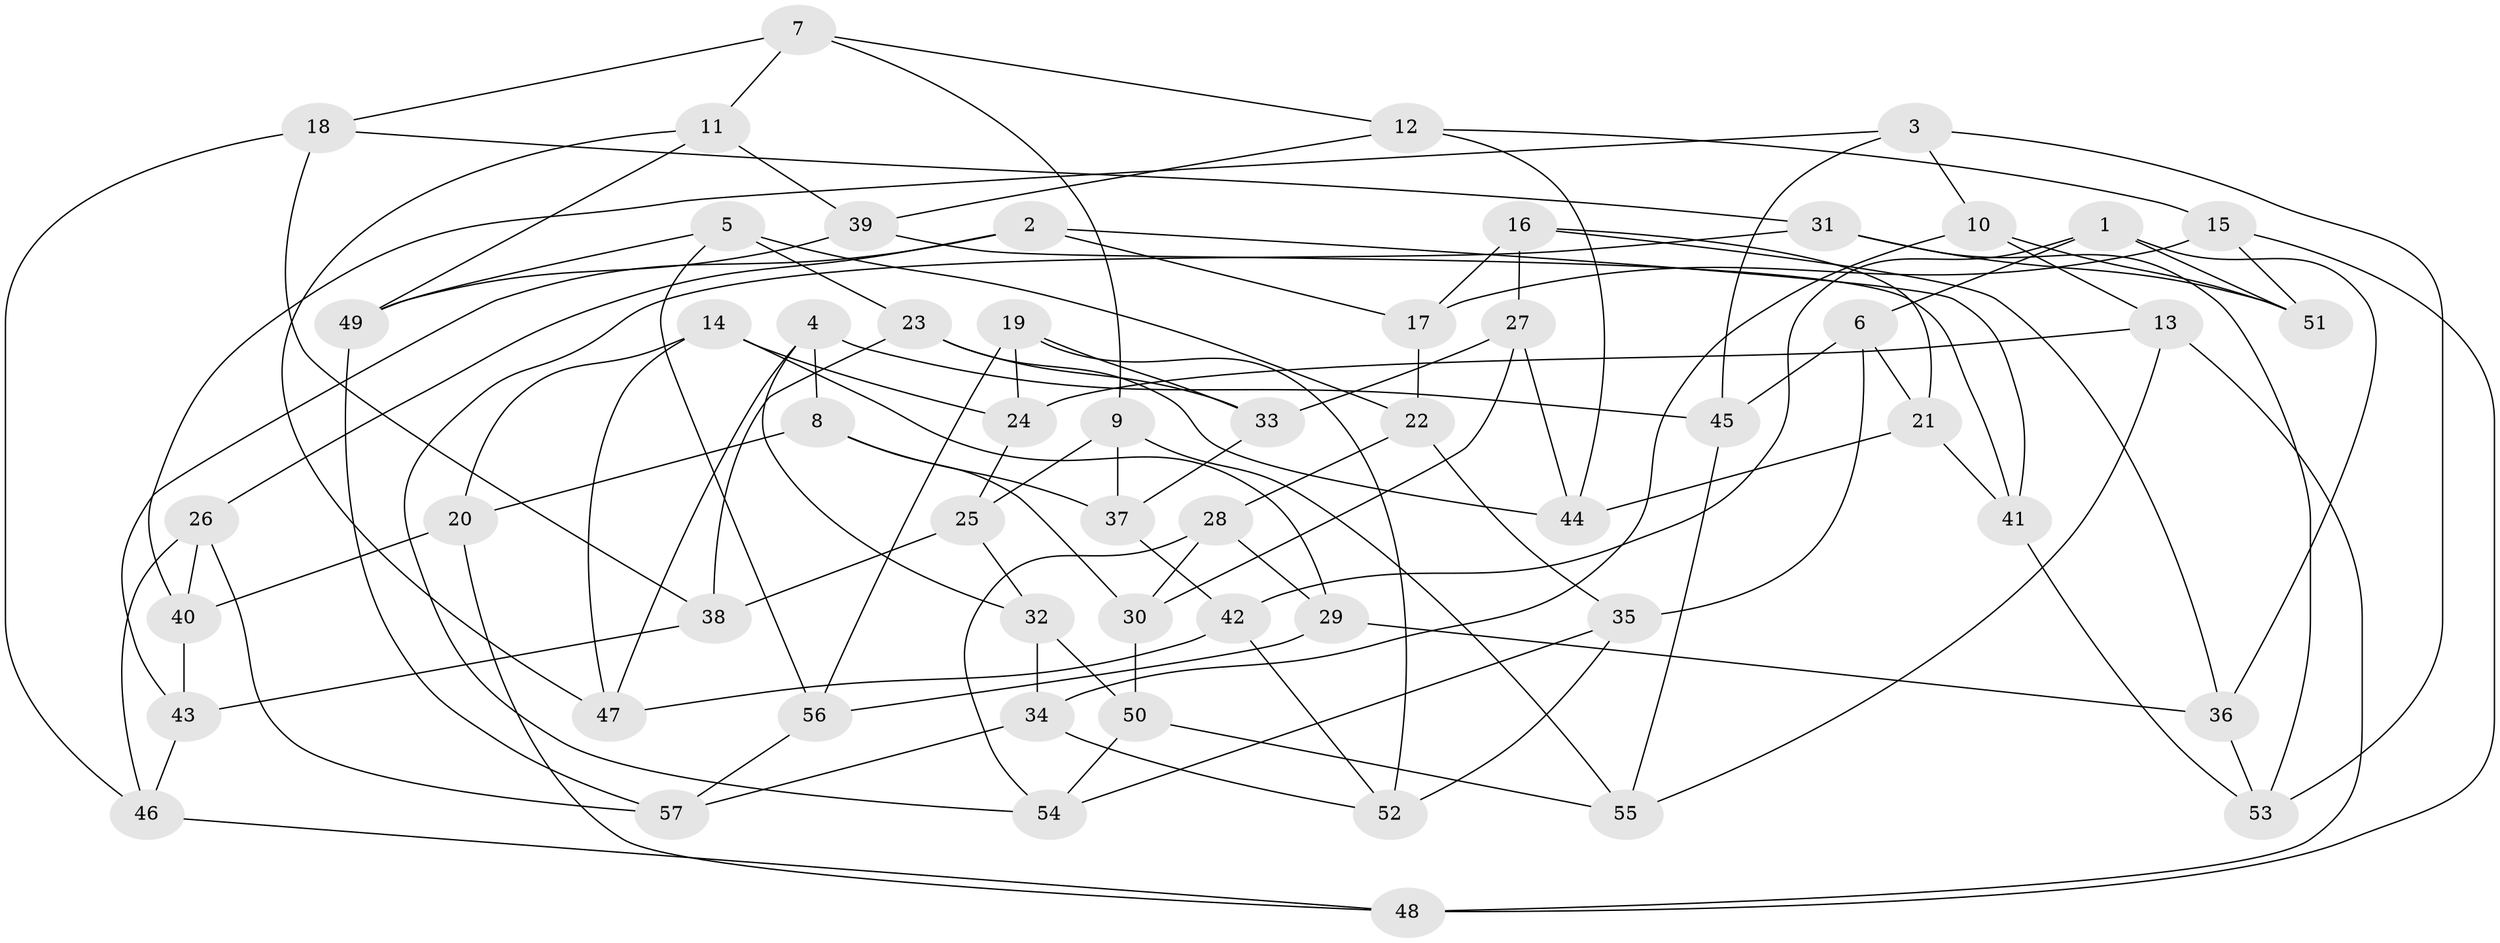 // coarse degree distribution, {11: 0.05555555555555555, 8: 0.16666666666666666, 9: 0.1111111111111111, 6: 0.1111111111111111, 4: 0.16666666666666666, 7: 0.1111111111111111, 5: 0.2222222222222222, 3: 0.05555555555555555}
// Generated by graph-tools (version 1.1) at 2025/54/03/04/25 22:54:02]
// undirected, 57 vertices, 114 edges
graph export_dot {
  node [color=gray90,style=filled];
  1;
  2;
  3;
  4;
  5;
  6;
  7;
  8;
  9;
  10;
  11;
  12;
  13;
  14;
  15;
  16;
  17;
  18;
  19;
  20;
  21;
  22;
  23;
  24;
  25;
  26;
  27;
  28;
  29;
  30;
  31;
  32;
  33;
  34;
  35;
  36;
  37;
  38;
  39;
  40;
  41;
  42;
  43;
  44;
  45;
  46;
  47;
  48;
  49;
  50;
  51;
  52;
  53;
  54;
  55;
  56;
  57;
  1 -- 51;
  1 -- 42;
  1 -- 6;
  1 -- 36;
  2 -- 17;
  2 -- 41;
  2 -- 26;
  2 -- 43;
  3 -- 53;
  3 -- 10;
  3 -- 45;
  3 -- 40;
  4 -- 8;
  4 -- 45;
  4 -- 32;
  4 -- 47;
  5 -- 23;
  5 -- 22;
  5 -- 49;
  5 -- 56;
  6 -- 45;
  6 -- 35;
  6 -- 21;
  7 -- 9;
  7 -- 18;
  7 -- 12;
  7 -- 11;
  8 -- 37;
  8 -- 20;
  8 -- 30;
  9 -- 37;
  9 -- 25;
  9 -- 55;
  10 -- 34;
  10 -- 51;
  10 -- 13;
  11 -- 39;
  11 -- 49;
  11 -- 47;
  12 -- 15;
  12 -- 39;
  12 -- 44;
  13 -- 48;
  13 -- 24;
  13 -- 55;
  14 -- 20;
  14 -- 29;
  14 -- 24;
  14 -- 47;
  15 -- 48;
  15 -- 17;
  15 -- 51;
  16 -- 17;
  16 -- 27;
  16 -- 36;
  16 -- 21;
  17 -- 22;
  18 -- 46;
  18 -- 38;
  18 -- 31;
  19 -- 24;
  19 -- 52;
  19 -- 56;
  19 -- 33;
  20 -- 40;
  20 -- 48;
  21 -- 41;
  21 -- 44;
  22 -- 28;
  22 -- 35;
  23 -- 44;
  23 -- 33;
  23 -- 38;
  24 -- 25;
  25 -- 38;
  25 -- 32;
  26 -- 40;
  26 -- 46;
  26 -- 57;
  27 -- 44;
  27 -- 33;
  27 -- 30;
  28 -- 30;
  28 -- 54;
  28 -- 29;
  29 -- 56;
  29 -- 36;
  30 -- 50;
  31 -- 54;
  31 -- 53;
  31 -- 51;
  32 -- 50;
  32 -- 34;
  33 -- 37;
  34 -- 52;
  34 -- 57;
  35 -- 52;
  35 -- 54;
  36 -- 53;
  37 -- 42;
  38 -- 43;
  39 -- 41;
  39 -- 49;
  40 -- 43;
  41 -- 53;
  42 -- 47;
  42 -- 52;
  43 -- 46;
  45 -- 55;
  46 -- 48;
  49 -- 57;
  50 -- 55;
  50 -- 54;
  56 -- 57;
}
